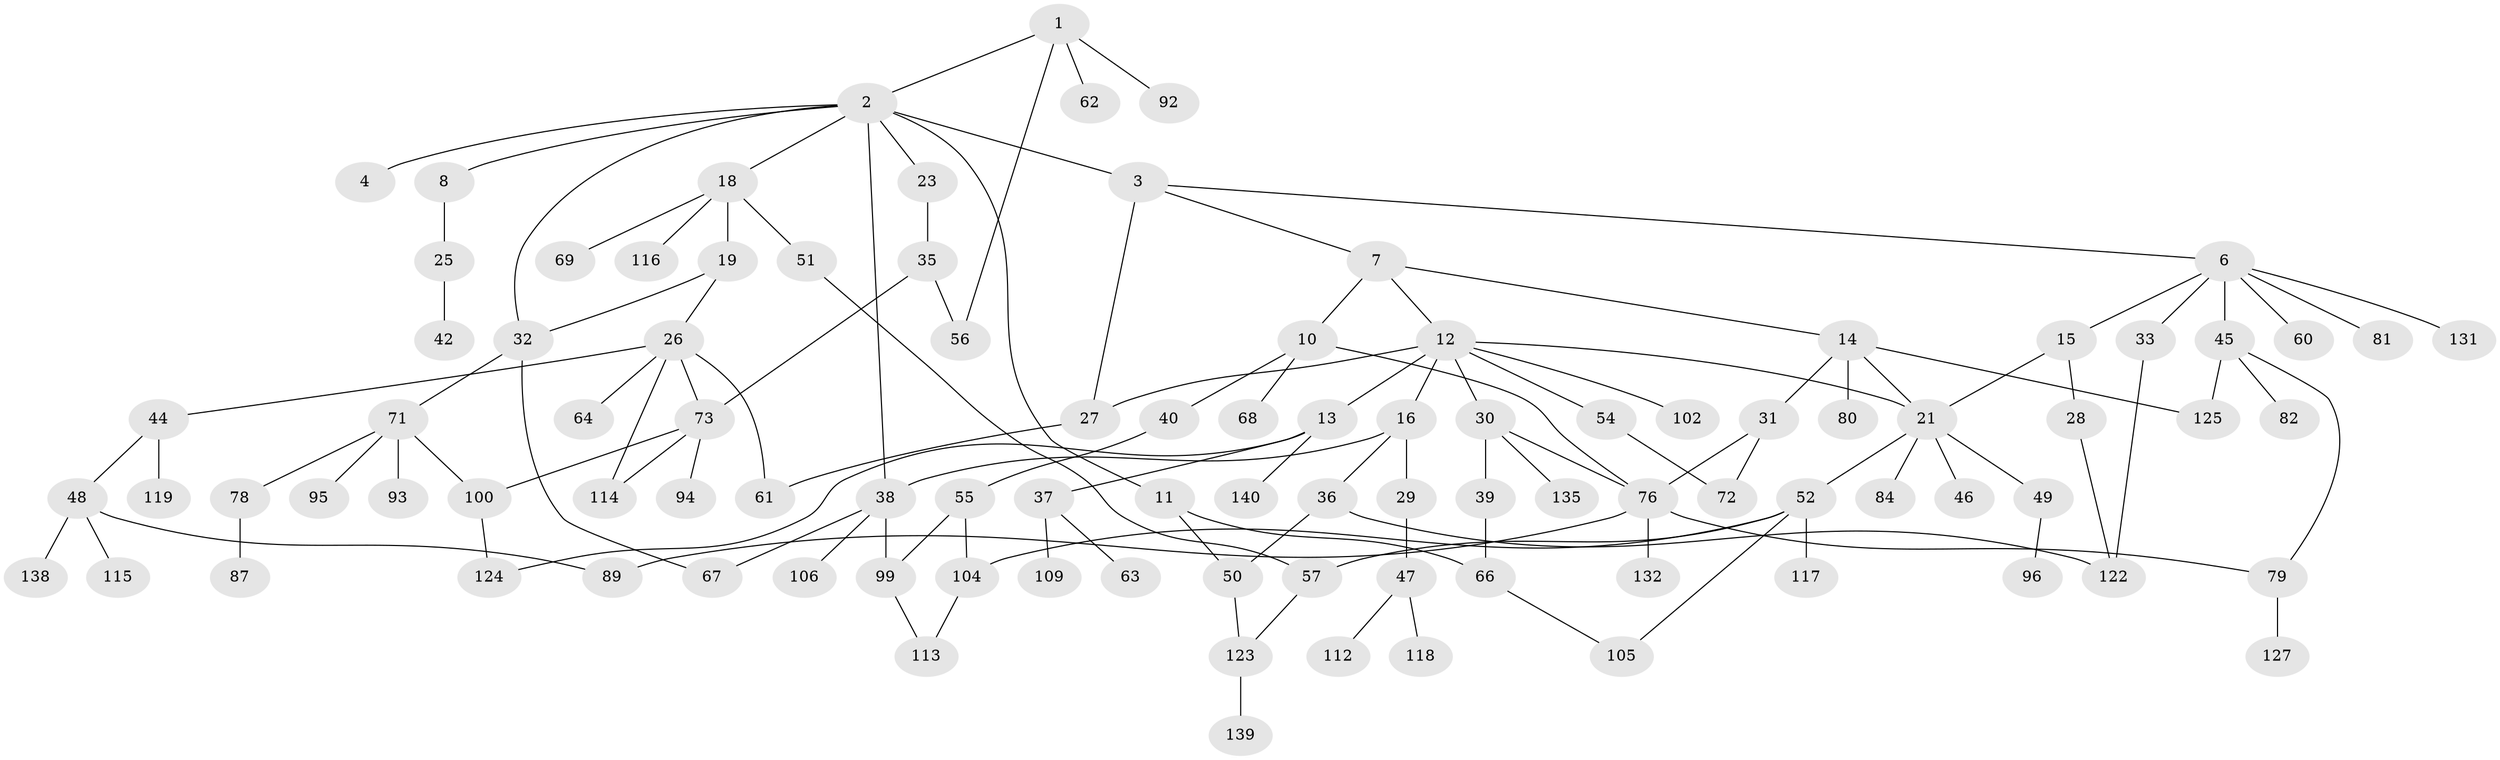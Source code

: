 // Generated by graph-tools (version 1.1) at 2025/23/03/03/25 07:23:34]
// undirected, 99 vertices, 126 edges
graph export_dot {
graph [start="1"]
  node [color=gray90,style=filled];
  1;
  2 [super="+5"];
  3;
  4 [super="+53"];
  6 [super="+9"];
  7 [super="+17"];
  8;
  10;
  11;
  12 [super="+22"];
  13 [super="+83"];
  14 [super="+75"];
  15 [super="+41"];
  16 [super="+24"];
  18 [super="+20"];
  19 [super="+59"];
  21 [super="+134"];
  23;
  25;
  26 [super="+90"];
  27 [super="+129"];
  28 [super="+141"];
  29;
  30 [super="+58"];
  31;
  32 [super="+108"];
  33 [super="+34"];
  35 [super="+91"];
  36;
  37 [super="+43"];
  38 [super="+120"];
  39 [super="+143"];
  40 [super="+65"];
  42;
  44 [super="+137"];
  45 [super="+121"];
  46;
  47 [super="+111"];
  48 [super="+97"];
  49;
  50 [super="+85"];
  51 [super="+126"];
  52 [super="+88"];
  54;
  55;
  56 [super="+98"];
  57 [super="+86"];
  60;
  61;
  62 [super="+107"];
  63;
  64;
  66 [super="+70"];
  67;
  68;
  69;
  71 [super="+130"];
  72 [super="+133"];
  73 [super="+74"];
  76 [super="+77"];
  78 [super="+101"];
  79;
  80;
  81;
  82;
  84;
  87 [super="+142"];
  89 [super="+136"];
  92 [super="+103"];
  93;
  94;
  95 [super="+144"];
  96;
  99;
  100;
  102 [super="+128"];
  104 [super="+110"];
  105;
  106;
  109;
  112;
  113;
  114;
  115;
  116;
  117;
  118;
  119;
  122;
  123;
  124;
  125;
  127;
  131;
  132;
  135;
  138;
  139;
  140;
  1 -- 2;
  1 -- 56;
  1 -- 62;
  1 -- 92;
  2 -- 3;
  2 -- 4;
  2 -- 8;
  2 -- 18;
  2 -- 38;
  2 -- 32;
  2 -- 11;
  2 -- 23;
  3 -- 6;
  3 -- 7;
  3 -- 27;
  6 -- 15;
  6 -- 33;
  6 -- 45;
  6 -- 81;
  6 -- 131;
  6 -- 60;
  7 -- 10;
  7 -- 12;
  7 -- 14;
  8 -- 25;
  10 -- 40;
  10 -- 68;
  10 -- 76;
  11 -- 50;
  11 -- 66;
  12 -- 13;
  12 -- 16;
  12 -- 54;
  12 -- 21;
  12 -- 102;
  12 -- 30;
  12 -- 27;
  13 -- 37;
  13 -- 124;
  13 -- 140;
  14 -- 31;
  14 -- 80;
  14 -- 125;
  14 -- 21;
  15 -- 21;
  15 -- 28;
  16 -- 36;
  16 -- 29;
  16 -- 38;
  18 -- 19;
  18 -- 116;
  18 -- 51;
  18 -- 69;
  19 -- 26;
  19 -- 32;
  21 -- 46;
  21 -- 49;
  21 -- 52;
  21 -- 84;
  23 -- 35;
  25 -- 42;
  26 -- 44;
  26 -- 64;
  26 -- 73;
  26 -- 114;
  26 -- 61;
  27 -- 61;
  28 -- 122;
  29 -- 47;
  30 -- 39;
  30 -- 76;
  30 -- 135;
  31 -- 76;
  31 -- 72;
  32 -- 71;
  32 -- 67;
  33 -- 122;
  35 -- 56;
  35 -- 73;
  36 -- 122;
  36 -- 50;
  37 -- 109;
  37 -- 63;
  38 -- 67;
  38 -- 106;
  38 -- 99;
  39 -- 66;
  40 -- 55;
  44 -- 48;
  44 -- 119;
  45 -- 82;
  45 -- 79;
  45 -- 125;
  47 -- 112;
  47 -- 118;
  48 -- 89;
  48 -- 138;
  48 -- 115;
  49 -- 96;
  50 -- 123;
  51 -- 57;
  52 -- 117;
  52 -- 57;
  52 -- 104;
  52 -- 105;
  54 -- 72;
  55 -- 99;
  55 -- 104;
  57 -- 123;
  66 -- 105;
  71 -- 78;
  71 -- 93;
  71 -- 95;
  71 -- 100;
  73 -- 94;
  73 -- 114;
  73 -- 100;
  76 -- 89;
  76 -- 132;
  76 -- 79;
  78 -- 87;
  79 -- 127;
  99 -- 113;
  100 -- 124;
  104 -- 113;
  123 -- 139;
}
